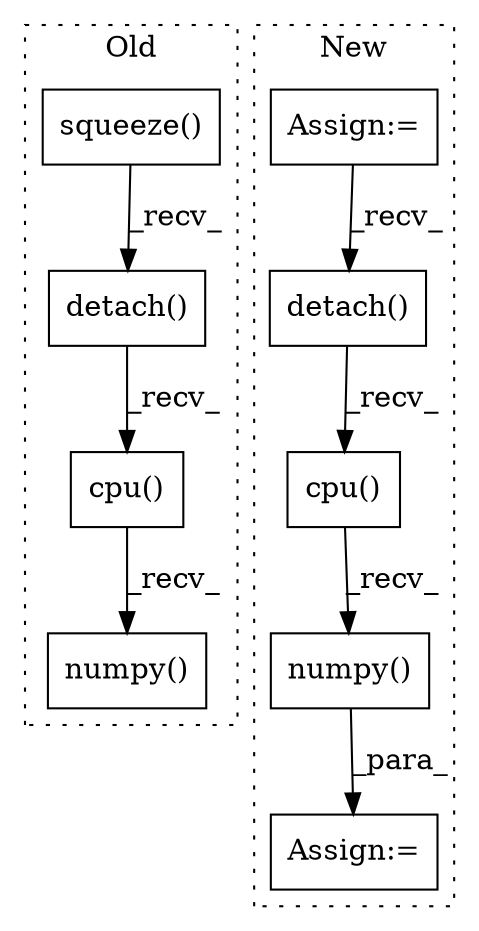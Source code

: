 digraph G {
subgraph cluster0 {
1 [label="cpu()" a="75" s="1921" l="44" shape="box"];
3 [label="numpy()" a="75" s="1921" l="52" shape="box"];
7 [label="detach()" a="75" s="1921" l="38" shape="box"];
9 [label="squeeze()" a="75" s="1921,1938" l="16,1" shape="box"];
label = "Old";
style="dotted";
}
subgraph cluster1 {
2 [label="cpu()" a="75" s="2223" l="34" shape="box"];
4 [label="numpy()" a="75" s="2223" l="42" shape="box"];
5 [label="Assign:=" a="68" s="2220" l="3" shape="box"];
6 [label="detach()" a="75" s="2223" l="28" shape="box"];
8 [label="Assign:=" a="68" s="2151" l="3" shape="box"];
label = "New";
style="dotted";
}
1 -> 3 [label="_recv_"];
2 -> 4 [label="_recv_"];
4 -> 5 [label="_para_"];
6 -> 2 [label="_recv_"];
7 -> 1 [label="_recv_"];
8 -> 6 [label="_recv_"];
9 -> 7 [label="_recv_"];
}